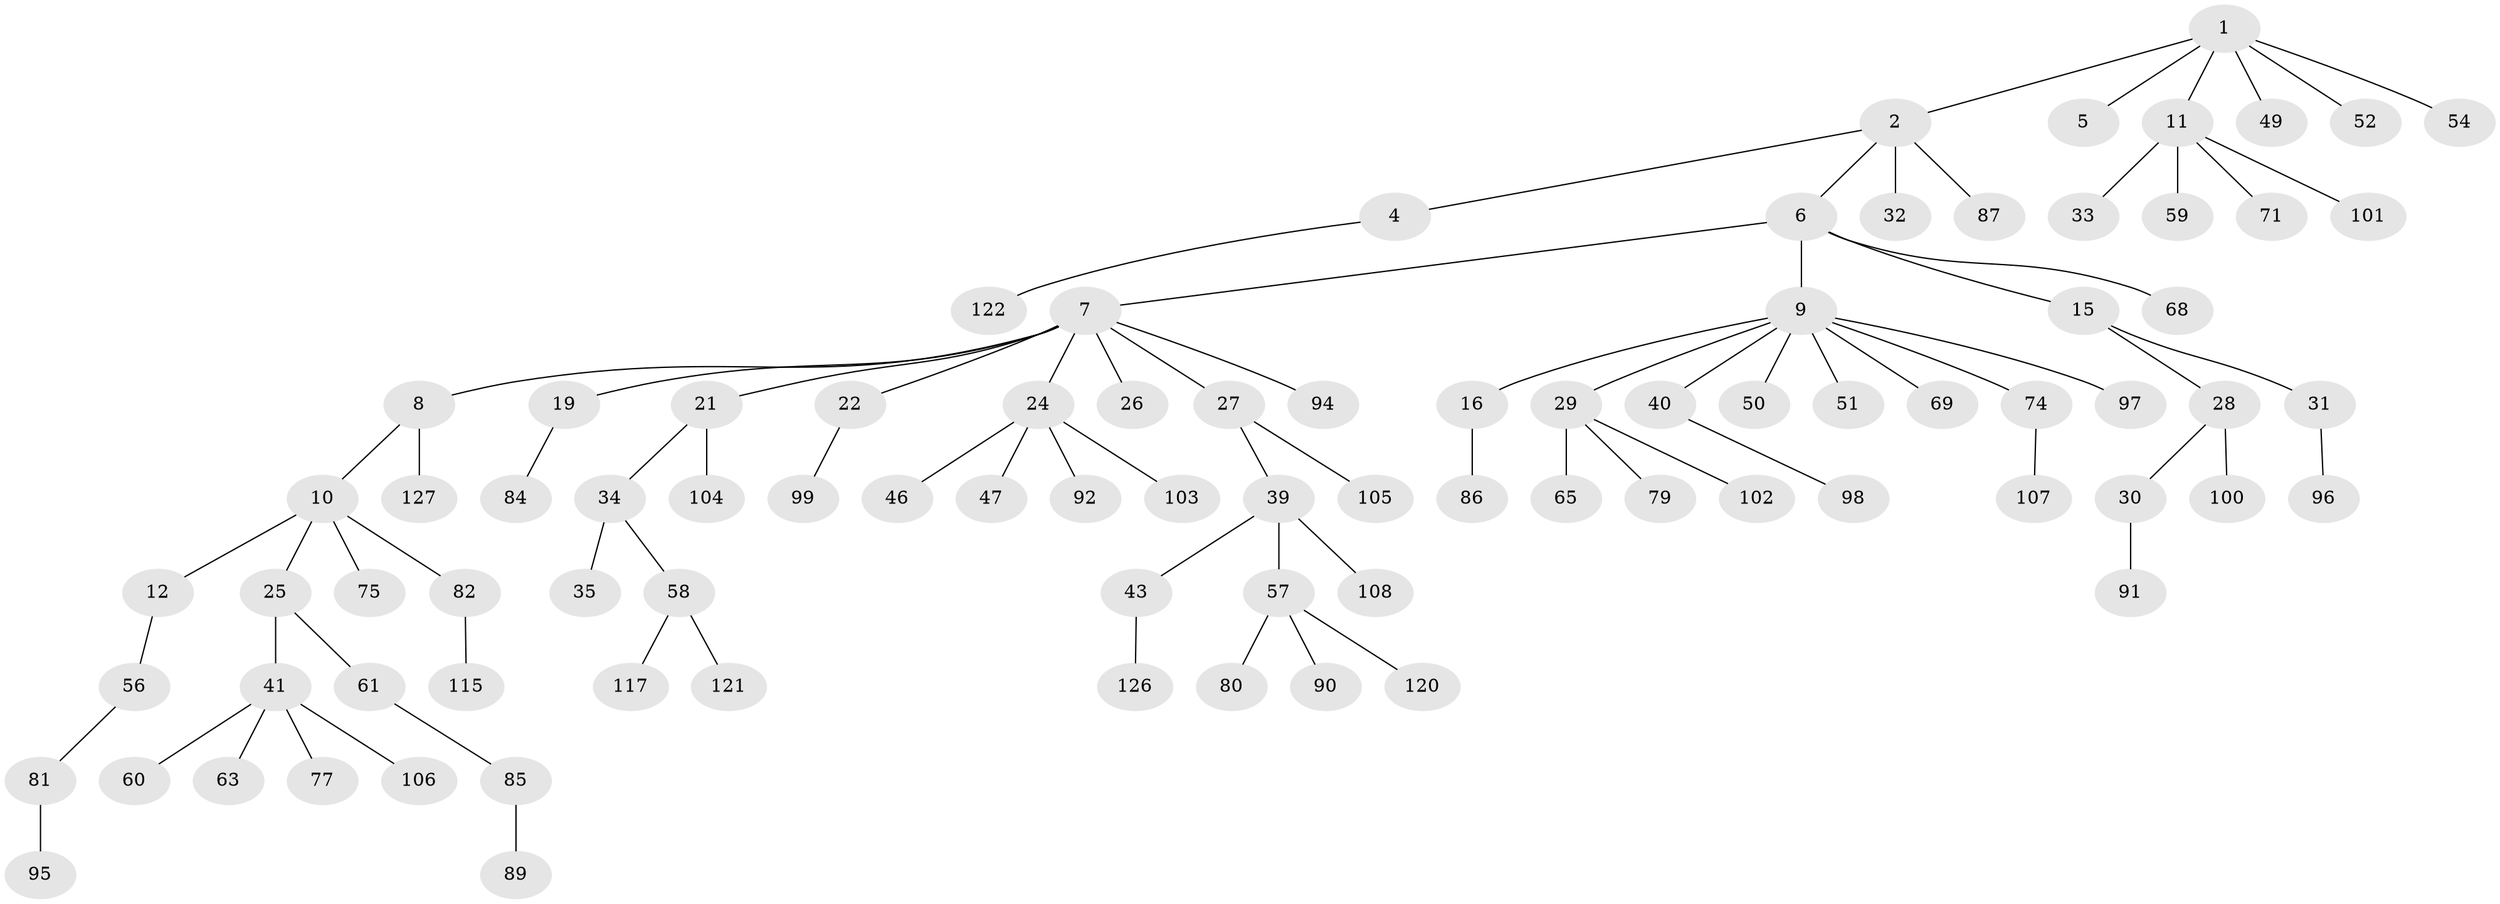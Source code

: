 // Generated by graph-tools (version 1.1) at 2025/52/02/27/25 19:52:13]
// undirected, 87 vertices, 86 edges
graph export_dot {
graph [start="1"]
  node [color=gray90,style=filled];
  1 [super="+3"];
  2 [super="+111"];
  4 [super="+36"];
  5;
  6 [super="+53"];
  7 [super="+18"];
  8 [super="+23"];
  9 [super="+14"];
  10 [super="+20"];
  11 [super="+13"];
  12 [super="+17"];
  15;
  16;
  19 [super="+66"];
  21 [super="+37"];
  22 [super="+93"];
  24 [super="+42"];
  25 [super="+128"];
  26 [super="+83"];
  27 [super="+38"];
  28 [super="+72"];
  29 [super="+44"];
  30 [super="+76"];
  31 [super="+78"];
  32 [super="+45"];
  33;
  34 [super="+48"];
  35;
  39 [super="+55"];
  40 [super="+67"];
  41 [super="+62"];
  43 [super="+123"];
  46;
  47;
  49;
  50;
  51;
  52;
  54 [super="+70"];
  56;
  57 [super="+73"];
  58 [super="+64"];
  59 [super="+88"];
  60;
  61 [super="+110"];
  63;
  65 [super="+124"];
  68;
  69;
  71 [super="+114"];
  74 [super="+113"];
  75 [super="+116"];
  77;
  79;
  80;
  81 [super="+118"];
  82;
  84;
  85;
  86;
  87;
  89;
  90;
  91;
  92;
  94;
  95;
  96;
  97;
  98 [super="+109"];
  99;
  100;
  101;
  102;
  103 [super="+112"];
  104;
  105 [super="+125"];
  106;
  107;
  108;
  115;
  117 [super="+119"];
  120;
  121;
  122;
  126;
  127;
  1 -- 2;
  1 -- 49;
  1 -- 52;
  1 -- 5;
  1 -- 54;
  1 -- 11;
  2 -- 4;
  2 -- 6;
  2 -- 32;
  2 -- 87;
  4 -- 122;
  6 -- 7;
  6 -- 9;
  6 -- 15;
  6 -- 68;
  7 -- 8;
  7 -- 19;
  7 -- 22;
  7 -- 26;
  7 -- 27;
  7 -- 24;
  7 -- 21;
  7 -- 94;
  8 -- 10;
  8 -- 127;
  9 -- 50;
  9 -- 51;
  9 -- 69;
  9 -- 97;
  9 -- 16;
  9 -- 40;
  9 -- 74;
  9 -- 29;
  10 -- 12;
  10 -- 75;
  10 -- 25;
  10 -- 82;
  11 -- 33;
  11 -- 101;
  11 -- 59;
  11 -- 71;
  12 -- 56;
  15 -- 28;
  15 -- 31;
  16 -- 86;
  19 -- 84;
  21 -- 34;
  21 -- 104;
  22 -- 99;
  24 -- 46;
  24 -- 103;
  24 -- 92;
  24 -- 47;
  25 -- 41;
  25 -- 61;
  27 -- 39;
  27 -- 105;
  28 -- 30;
  28 -- 100;
  29 -- 65;
  29 -- 102;
  29 -- 79;
  30 -- 91;
  31 -- 96;
  34 -- 35;
  34 -- 58;
  39 -- 43;
  39 -- 57;
  39 -- 108;
  40 -- 98;
  41 -- 60;
  41 -- 63;
  41 -- 106;
  41 -- 77;
  43 -- 126;
  56 -- 81;
  57 -- 120;
  57 -- 80;
  57 -- 90;
  58 -- 121;
  58 -- 117;
  61 -- 85;
  74 -- 107;
  81 -- 95;
  82 -- 115;
  85 -- 89;
}

